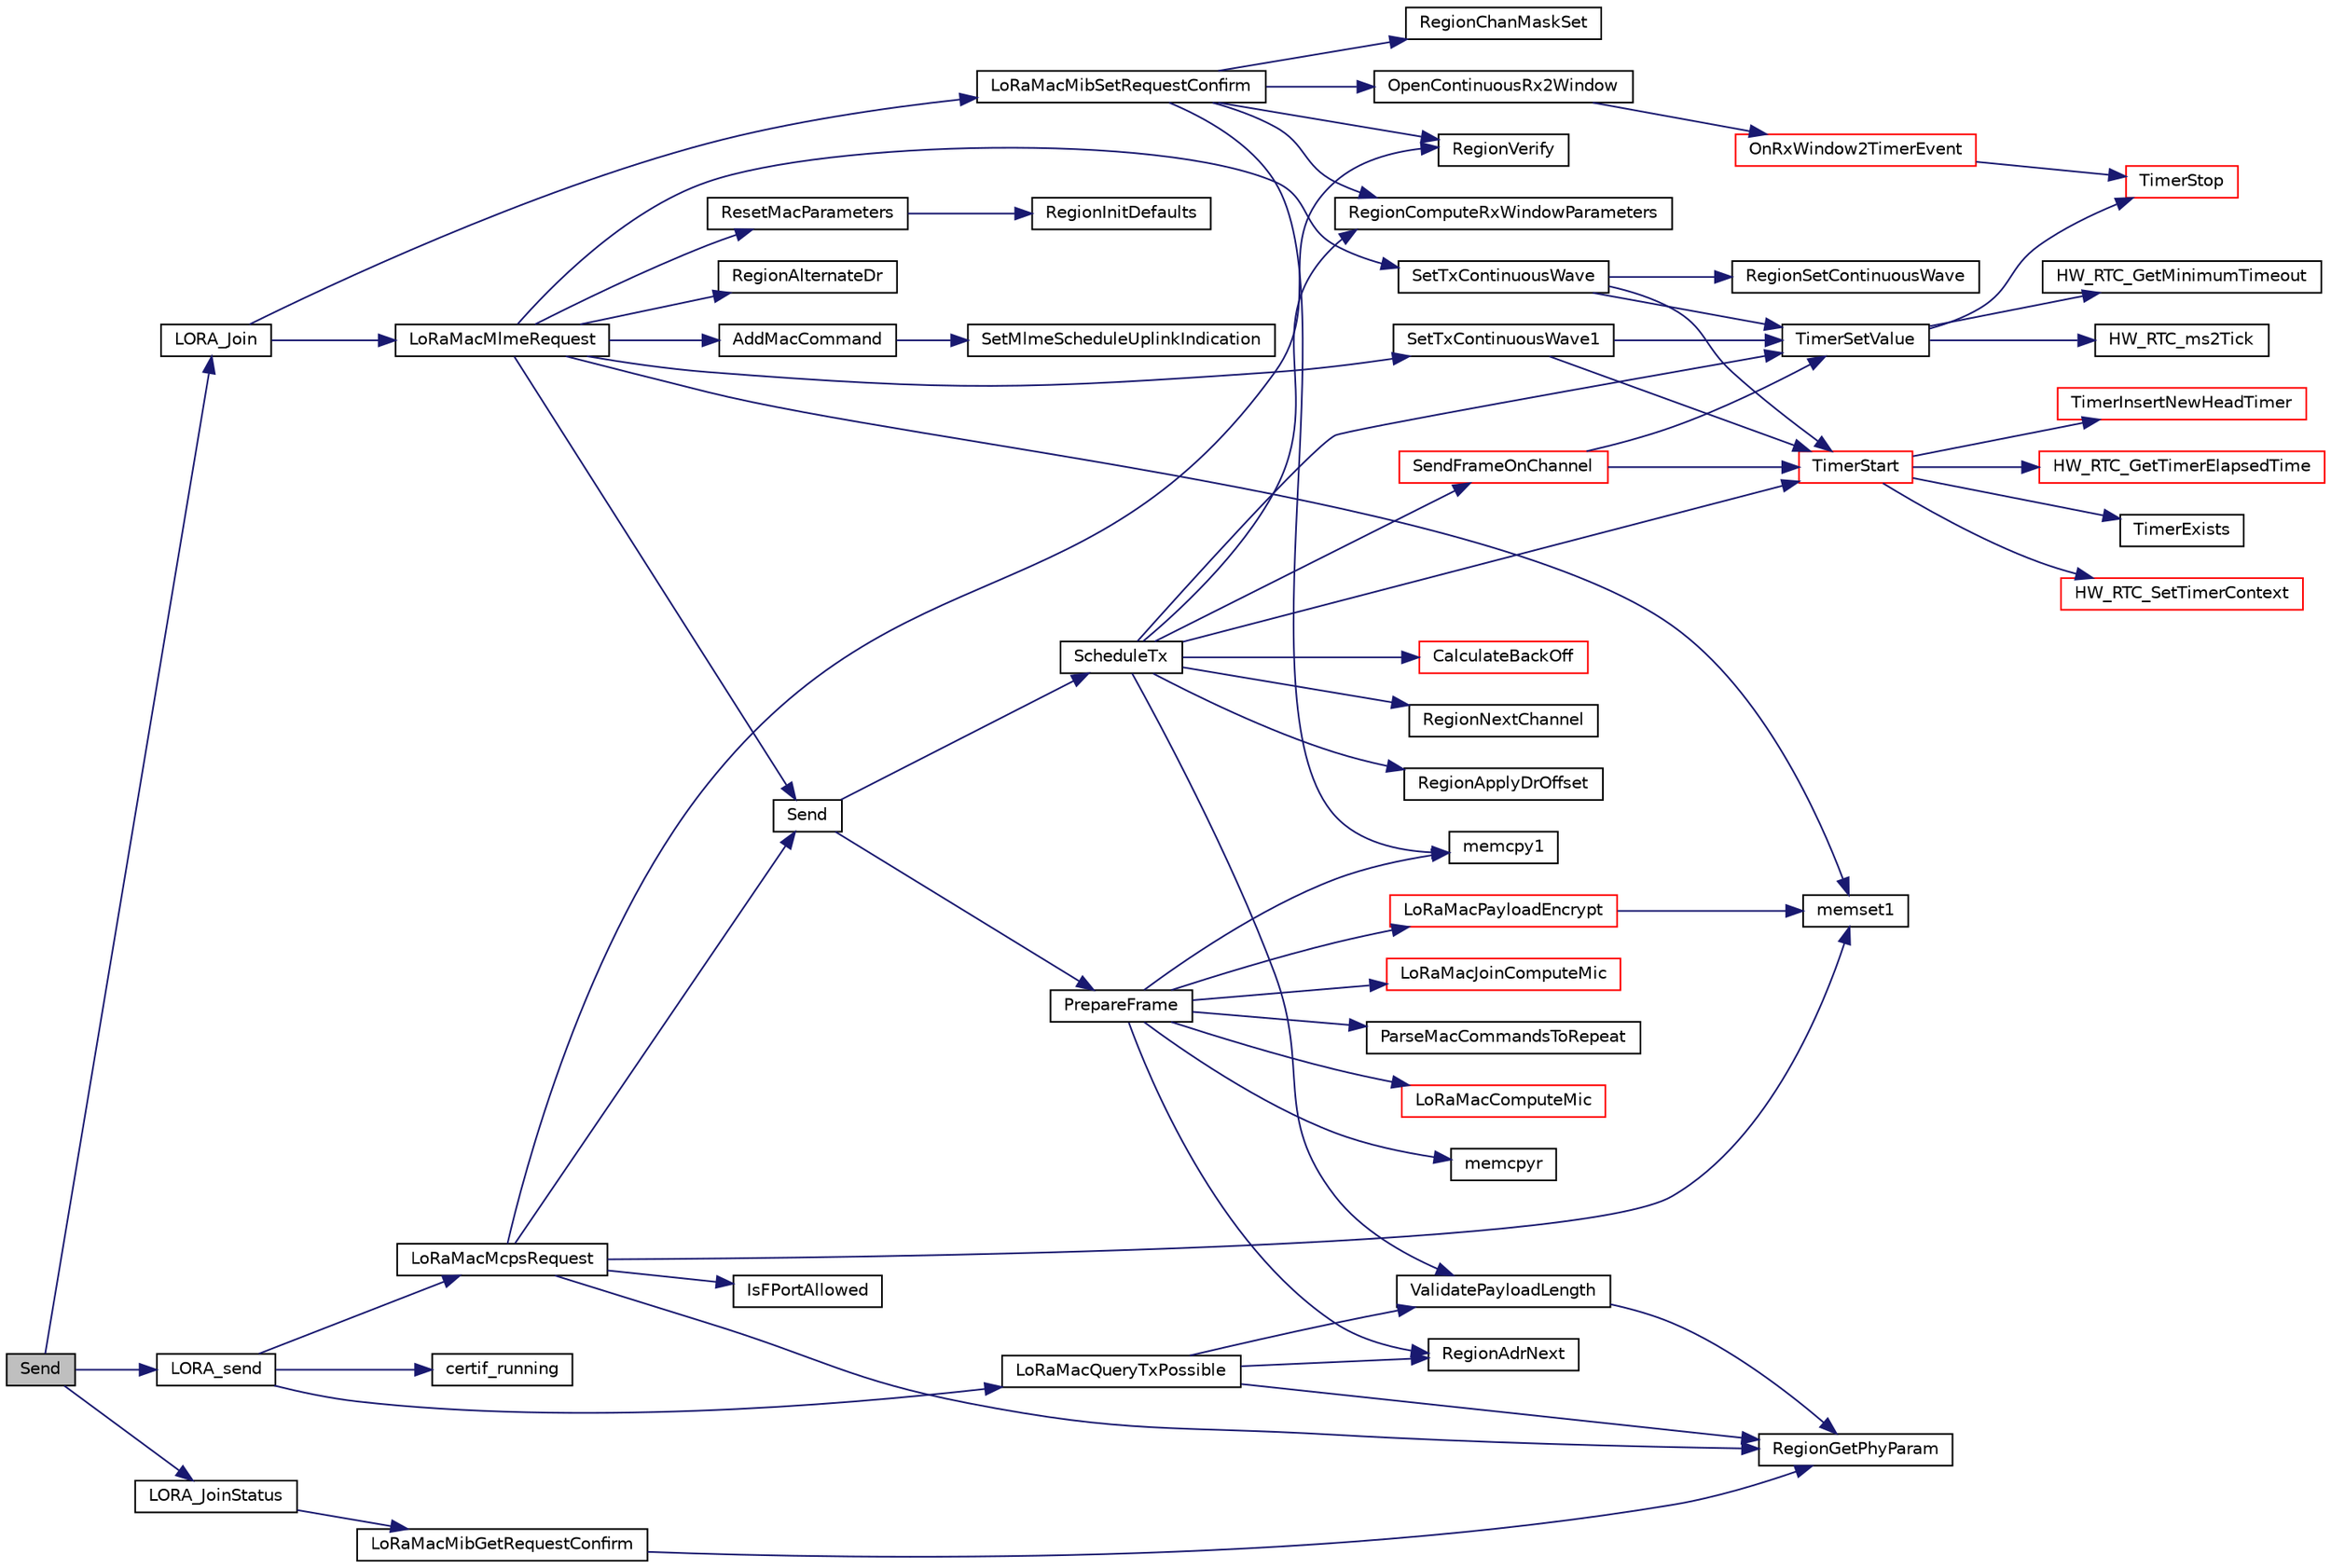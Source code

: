 digraph "Send"
{
  edge [fontname="Helvetica",fontsize="10",labelfontname="Helvetica",labelfontsize="10"];
  node [fontname="Helvetica",fontsize="10",shape=record];
  rankdir="LR";
  Node433 [label="Send",height=0.2,width=0.4,color="black", fillcolor="grey75", style="filled", fontcolor="black"];
  Node433 -> Node434 [color="midnightblue",fontsize="10",style="solid",fontname="Helvetica"];
  Node434 [label="LORA_JoinStatus",height=0.2,width=0.4,color="black", fillcolor="white", style="filled",URL="$lora_8c.html#a4ee43844542608036b6a87a2650711ea",tooltip="Check whether the Device is joined to the network "];
  Node434 -> Node435 [color="midnightblue",fontsize="10",style="solid",fontname="Helvetica"];
  Node435 [label="LoRaMacMibGetRequestConfirm",height=0.2,width=0.4,color="black", fillcolor="white", style="filled",URL="$group___l_o_r_a_m_a_c.html#ga3e208a4f73213aa801eeb9d9da7b71dd",tooltip="LoRaMAC MIB-Get "];
  Node435 -> Node436 [color="midnightblue",fontsize="10",style="solid",fontname="Helvetica"];
  Node436 [label="RegionGetPhyParam",height=0.2,width=0.4,color="black", fillcolor="white", style="filled",URL="$group___r_e_g_i_o_n.html#gafbd084611ba512035a6cbe7f3aa5857b",tooltip="The function gets a value of a specific phy attribute. "];
  Node433 -> Node437 [color="midnightblue",fontsize="10",style="solid",fontname="Helvetica"];
  Node437 [label="LORA_Join",height=0.2,width=0.4,color="black", fillcolor="white", style="filled",URL="$lora_8c.html#a3671e53923a80ddbbd43e56342fd94fa",tooltip="Join a Lora Network in classA  if the device is ABP, this is a pass through functon ..."];
  Node437 -> Node438 [color="midnightblue",fontsize="10",style="solid",fontname="Helvetica"];
  Node438 [label="LoRaMacMlmeRequest",height=0.2,width=0.4,color="black", fillcolor="white", style="filled",URL="$group___l_o_r_a_m_a_c.html#ga097113f30feecc17c780940ff74af33e",tooltip="LoRaMAC MLME-Request "];
  Node438 -> Node439 [color="midnightblue",fontsize="10",style="solid",fontname="Helvetica"];
  Node439 [label="memset1",height=0.2,width=0.4,color="black", fillcolor="white", style="filled",URL="$utilities_8c.html#a272ed6d691263d9762c98ed720b1fa3a",tooltip="Set size elements of dst array with value "];
  Node438 -> Node440 [color="midnightblue",fontsize="10",style="solid",fontname="Helvetica"];
  Node440 [label="ResetMacParameters",height=0.2,width=0.4,color="black", fillcolor="white", style="filled",URL="$_lo_ra_mac_8c.html#a43cd9df3787bdfb6062206215745e473",tooltip="Resets MAC specific parameters to default "];
  Node440 -> Node441 [color="midnightblue",fontsize="10",style="solid",fontname="Helvetica"];
  Node441 [label="RegionInitDefaults",height=0.2,width=0.4,color="black", fillcolor="white", style="filled",URL="$group___r_e_g_i_o_n.html#ga54b1b27a8431cd146b4dc33a894ee6db",tooltip="Initializes the channels masks and the channels. "];
  Node438 -> Node442 [color="midnightblue",fontsize="10",style="solid",fontname="Helvetica"];
  Node442 [label="RegionAlternateDr",height=0.2,width=0.4,color="black", fillcolor="white", style="filled",URL="$group___r_e_g_i_o_n.html#ga28f24373a279e7665ceb6cd4be30f558",tooltip="Alternates the datarate of the channel for the join request. "];
  Node438 -> Node443 [color="midnightblue",fontsize="10",style="solid",fontname="Helvetica"];
  Node443 [label="Send",height=0.2,width=0.4,color="black", fillcolor="white", style="filled",URL="$_lo_ra_mac_8c.html#a1d5d30b5cbe0349bab89375480c377bf",tooltip="LoRaMAC layer generic send frame "];
  Node443 -> Node444 [color="midnightblue",fontsize="10",style="solid",fontname="Helvetica"];
  Node444 [label="PrepareFrame",height=0.2,width=0.4,color="black", fillcolor="white", style="filled",URL="$_lo_ra_mac_8c.html#a1c2e41a970de949b0b59a8177cb8ef29",tooltip="LoRaMAC layer frame buffer initialization "];
  Node444 -> Node445 [color="midnightblue",fontsize="10",style="solid",fontname="Helvetica"];
  Node445 [label="memcpyr",height=0.2,width=0.4,color="black", fillcolor="white", style="filled",URL="$utilities_8c.html#a0cb4146b2cc797dcabcb7b0d50c64558",tooltip="Copies size elements of src array to dst array reversing the byte order "];
  Node444 -> Node446 [color="midnightblue",fontsize="10",style="solid",fontname="Helvetica"];
  Node446 [label="LoRaMacJoinComputeMic",height=0.2,width=0.4,color="red", fillcolor="white", style="filled",URL="$group___l_o_r_a_m_a_c___c_r_y_p_t_o.html#gac9216af326316c9e7f207d4e73aed199"];
  Node444 -> Node459 [color="midnightblue",fontsize="10",style="solid",fontname="Helvetica"];
  Node459 [label="RegionAdrNext",height=0.2,width=0.4,color="black", fillcolor="white", style="filled",URL="$group___r_e_g_i_o_n.html#ga08cac64beeadd0555460ca5e756a0792",tooltip="Calculates the next datarate to set, when ADR is on or off. "];
  Node444 -> Node451 [color="midnightblue",fontsize="10",style="solid",fontname="Helvetica"];
  Node451 [label="memcpy1",height=0.2,width=0.4,color="black", fillcolor="white", style="filled",URL="$utilities_8c.html#abfbe672c7136122f16c9214bc4ba8d21",tooltip="Copies size elements of src array to dst array "];
  Node444 -> Node460 [color="midnightblue",fontsize="10",style="solid",fontname="Helvetica"];
  Node460 [label="ParseMacCommandsToRepeat",height=0.2,width=0.4,color="black", fillcolor="white", style="filled",URL="$_lo_ra_mac_8c.html#a728bf951414ad5fdec0889f761f05962",tooltip="Parses the MAC commands which must be repeated. "];
  Node444 -> Node461 [color="midnightblue",fontsize="10",style="solid",fontname="Helvetica"];
  Node461 [label="LoRaMacPayloadEncrypt",height=0.2,width=0.4,color="red", fillcolor="white", style="filled",URL="$group___l_o_r_a_m_a_c___c_r_y_p_t_o.html#ga50339e60abea2186ca7e584b489718b1"];
  Node461 -> Node439 [color="midnightblue",fontsize="10",style="solid",fontname="Helvetica"];
  Node444 -> Node462 [color="midnightblue",fontsize="10",style="solid",fontname="Helvetica"];
  Node462 [label="LoRaMacComputeMic",height=0.2,width=0.4,color="red", fillcolor="white", style="filled",URL="$group___l_o_r_a_m_a_c___c_r_y_p_t_o.html#ga6ee265070494b83255e7fdc4dff985da",tooltip="Computes the LoRaMAC frame MIC field "];
  Node443 -> Node463 [color="midnightblue",fontsize="10",style="solid",fontname="Helvetica"];
  Node463 [label="ScheduleTx",height=0.2,width=0.4,color="black", fillcolor="white", style="filled",URL="$_lo_ra_mac_8c.html#afac9f47df560a2c63ebe868fcf531716"];
  Node463 -> Node464 [color="midnightblue",fontsize="10",style="solid",fontname="Helvetica"];
  Node464 [label="CalculateBackOff",height=0.2,width=0.4,color="red", fillcolor="white", style="filled",URL="$_lo_ra_mac_8c.html#ab13ebc898e6d4ecbb3deb43bf12e22cf"];
  Node463 -> Node471 [color="midnightblue",fontsize="10",style="solid",fontname="Helvetica"];
  Node471 [label="RegionNextChannel",height=0.2,width=0.4,color="black", fillcolor="white", style="filled",URL="$group___r_e_g_i_o_n.html#ga627b895f8bdd552639820ddfcfaa698e",tooltip="Searches and set the next random available channel "];
  Node463 -> Node472 [color="midnightblue",fontsize="10",style="solid",fontname="Helvetica"];
  Node472 [label="TimerSetValue",height=0.2,width=0.4,color="black", fillcolor="white", style="filled",URL="$time_server_8c.html#ad56c30124de6deefb3e32bbee2a4ba46",tooltip="Set timer new timeout value "];
  Node472 -> Node468 [color="midnightblue",fontsize="10",style="solid",fontname="Helvetica"];
  Node468 [label="HW_RTC_ms2Tick",height=0.2,width=0.4,color="black", fillcolor="white", style="filled",URL="$group___lory_s_d_k___r_t_c___functions.html#gab105bfcf0c8b346a1b20b158b8f8a86e",tooltip="converts time in ms to time in ticks "];
  Node472 -> Node473 [color="midnightblue",fontsize="10",style="solid",fontname="Helvetica"];
  Node473 [label="TimerStop",height=0.2,width=0.4,color="red", fillcolor="white", style="filled",URL="$time_server_8c.html#a8ae899c4e8a9abf49d825d6959aa6bcb",tooltip="Stops and removes the timer object from the list of timer events "];
  Node472 -> Node475 [color="midnightblue",fontsize="10",style="solid",fontname="Helvetica"];
  Node475 [label="HW_RTC_GetMinimumTimeout",height=0.2,width=0.4,color="black", fillcolor="white", style="filled",URL="$group___lory_s_d_k___r_t_c___functions.html#ga254f9e5c17daff978fef15be01021c51",tooltip="Return the minimum timeout the RTC is able to handle "];
  Node463 -> Node482 [color="midnightblue",fontsize="10",style="solid",fontname="Helvetica"];
  Node482 [label="TimerStart",height=0.2,width=0.4,color="red", fillcolor="white", style="filled",URL="$time_server_8c.html#acd2c1f05aa1976f3bbedd389c8710a78",tooltip="Starts and adds the timer object to the list of timer events "];
  Node482 -> Node483 [color="midnightblue",fontsize="10",style="solid",fontname="Helvetica"];
  Node483 [label="TimerExists",height=0.2,width=0.4,color="black", fillcolor="white", style="filled",URL="$time_server_8c.html#a496e7edd41e6441d879e27d0043444f5",tooltip="Check if the Object to be added is not already in the list "];
  Node482 -> Node484 [color="midnightblue",fontsize="10",style="solid",fontname="Helvetica"];
  Node484 [label="HW_RTC_SetTimerContext",height=0.2,width=0.4,color="red", fillcolor="white", style="filled",URL="$group___lory_s_d_k___r_t_c___functions.html#gad0a54228cfe8473d90b901ebd76de1d5",tooltip="Set the RTC timer Reference "];
  Node482 -> Node485 [color="midnightblue",fontsize="10",style="solid",fontname="Helvetica"];
  Node485 [label="TimerInsertNewHeadTimer",height=0.2,width=0.4,color="red", fillcolor="white", style="filled",URL="$time_server_8c.html#abeff03f3b0a3356be8c833bb93d24458",tooltip="Adds or replace the head timer of the list. "];
  Node482 -> Node476 [color="midnightblue",fontsize="10",style="solid",fontname="Helvetica"];
  Node476 [label="HW_RTC_GetTimerElapsedTime",height=0.2,width=0.4,color="red", fillcolor="white", style="filled",URL="$group___lory_s_d_k___r_t_c___functions.html#ga7961116aa831950b62a413ecbbcfb02a",tooltip="Get the RTC timer elapsed time since the last Reference was set "];
  Node463 -> Node487 [color="midnightblue",fontsize="10",style="solid",fontname="Helvetica"];
  Node487 [label="RegionComputeRxWindowParameters",height=0.2,width=0.4,color="black", fillcolor="white", style="filled",URL="$group___r_e_g_i_o_n.html#gabd3eb4e7db9b7987fabb9568f733a2b9"];
  Node463 -> Node488 [color="midnightblue",fontsize="10",style="solid",fontname="Helvetica"];
  Node488 [label="RegionApplyDrOffset",height=0.2,width=0.4,color="black", fillcolor="white", style="filled",URL="$group___r_e_g_i_o_n.html#gab62221e1ca566a89f4b450b30bfb95a7",tooltip="Computes new datarate according to the given offset "];
  Node463 -> Node489 [color="midnightblue",fontsize="10",style="solid",fontname="Helvetica"];
  Node489 [label="ValidatePayloadLength",height=0.2,width=0.4,color="black", fillcolor="white", style="filled",URL="$_lo_ra_mac_8c.html#ab496fc8c52b4322c7735a8a38c815c89",tooltip="Validates if the payload fits into the frame, taking the datarate into account. "];
  Node489 -> Node436 [color="midnightblue",fontsize="10",style="solid",fontname="Helvetica"];
  Node463 -> Node490 [color="midnightblue",fontsize="10",style="solid",fontname="Helvetica"];
  Node490 [label="SendFrameOnChannel",height=0.2,width=0.4,color="red", fillcolor="white", style="filled",URL="$_lo_ra_mac_8c.html#a2a974677f0401e2575148082667331de",tooltip="LoRaMAC layer prepared frame buffer transmission with channel specification "];
  Node490 -> Node472 [color="midnightblue",fontsize="10",style="solid",fontname="Helvetica"];
  Node490 -> Node482 [color="midnightblue",fontsize="10",style="solid",fontname="Helvetica"];
  Node438 -> Node492 [color="midnightblue",fontsize="10",style="solid",fontname="Helvetica"];
  Node492 [label="AddMacCommand",height=0.2,width=0.4,color="black", fillcolor="white", style="filled",URL="$_lo_ra_mac_8c.html#ab27d901e29d6f16957f783c94781ef70",tooltip="Adds a new MAC command to be sent. "];
  Node492 -> Node493 [color="midnightblue",fontsize="10",style="solid",fontname="Helvetica"];
  Node493 [label="SetMlmeScheduleUplinkIndication",height=0.2,width=0.4,color="black", fillcolor="white", style="filled",URL="$_lo_ra_mac_8c.html#ab0c0f938f7421b03f6890047f20df489",tooltip="Configures the events to trigger an MLME-Indication with a MLME type of MLME_SCHEDULE_UPLINK. "];
  Node438 -> Node494 [color="midnightblue",fontsize="10",style="solid",fontname="Helvetica"];
  Node494 [label="SetTxContinuousWave",height=0.2,width=0.4,color="black", fillcolor="white", style="filled",URL="$_lo_ra_mac_8c.html#a6a476e328faedf4544aa63adf40f931e",tooltip="Sets the radio in continuous transmission mode "];
  Node494 -> Node495 [color="midnightblue",fontsize="10",style="solid",fontname="Helvetica"];
  Node495 [label="RegionSetContinuousWave",height=0.2,width=0.4,color="black", fillcolor="white", style="filled",URL="$group___r_e_g_i_o_n.html#ga22327f217ed10d84c89b6785143be5b8",tooltip="Sets the radio into continuous wave mode. "];
  Node494 -> Node472 [color="midnightblue",fontsize="10",style="solid",fontname="Helvetica"];
  Node494 -> Node482 [color="midnightblue",fontsize="10",style="solid",fontname="Helvetica"];
  Node438 -> Node496 [color="midnightblue",fontsize="10",style="solid",fontname="Helvetica"];
  Node496 [label="SetTxContinuousWave1",height=0.2,width=0.4,color="black", fillcolor="white", style="filled",URL="$_lo_ra_mac_8c.html#a1974034d3a6ef2a0c38f4f853cfb62fb",tooltip="Sets the radio in continuous transmission mode "];
  Node496 -> Node472 [color="midnightblue",fontsize="10",style="solid",fontname="Helvetica"];
  Node496 -> Node482 [color="midnightblue",fontsize="10",style="solid",fontname="Helvetica"];
  Node437 -> Node497 [color="midnightblue",fontsize="10",style="solid",fontname="Helvetica"];
  Node497 [label="LoRaMacMibSetRequestConfirm",height=0.2,width=0.4,color="black", fillcolor="white", style="filled",URL="$group___l_o_r_a_m_a_c.html#ga7a4ee0ced221591206b09630d4a70844",tooltip="LoRaMAC MIB-Set "];
  Node497 -> Node487 [color="midnightblue",fontsize="10",style="solid",fontname="Helvetica"];
  Node497 -> Node498 [color="midnightblue",fontsize="10",style="solid",fontname="Helvetica"];
  Node498 [label="OpenContinuousRx2Window",height=0.2,width=0.4,color="black", fillcolor="white", style="filled",URL="$_lo_ra_mac_8c.html#aeadfc508b9129926685664bc456db4f6",tooltip="Opens up a continuous RX 2 window. This is used for class c devices. "];
  Node498 -> Node499 [color="midnightblue",fontsize="10",style="solid",fontname="Helvetica"];
  Node499 [label="OnRxWindow2TimerEvent",height=0.2,width=0.4,color="red", fillcolor="white", style="filled",URL="$_lo_ra_mac_8c.html#a280d52c79c5de2428ef3f1e361043b23",tooltip="Function executed on second Rx window timer event "];
  Node499 -> Node473 [color="midnightblue",fontsize="10",style="solid",fontname="Helvetica"];
  Node497 -> Node451 [color="midnightblue",fontsize="10",style="solid",fontname="Helvetica"];
  Node497 -> Node502 [color="midnightblue",fontsize="10",style="solid",fontname="Helvetica"];
  Node502 [label="RegionVerify",height=0.2,width=0.4,color="black", fillcolor="white", style="filled",URL="$group___r_e_g_i_o_n.html#ga7c1ff626bc1131889fa8de3197a1093a",tooltip="Verifies a parameter. "];
  Node497 -> Node503 [color="midnightblue",fontsize="10",style="solid",fontname="Helvetica"];
  Node503 [label="RegionChanMaskSet",height=0.2,width=0.4,color="black", fillcolor="white", style="filled",URL="$group___r_e_g_i_o_n.html#ga795ed3c13f4c8d03e39298fd64e5b2df",tooltip="Sets a channels mask. "];
  Node433 -> Node504 [color="midnightblue",fontsize="10",style="solid",fontname="Helvetica"];
  Node504 [label="LORA_send",height=0.2,width=0.4,color="black", fillcolor="white", style="filled",URL="$lora_8c.html#a343d8f2ddf9b21cb458e4a3e09076b5e",tooltip="run Lora classA state Machine "];
  Node504 -> Node505 [color="midnightblue",fontsize="10",style="solid",fontname="Helvetica"];
  Node505 [label="certif_running",height=0.2,width=0.4,color="black", fillcolor="white", style="filled",URL="$lora-test_8c.html#ae856642063d609fa42633f12c85fa318"];
  Node504 -> Node506 [color="midnightblue",fontsize="10",style="solid",fontname="Helvetica"];
  Node506 [label="LoRaMacQueryTxPossible",height=0.2,width=0.4,color="black", fillcolor="white", style="filled",URL="$group___l_o_r_a_m_a_c.html#ga8b0aeaf75f9404ce01da9b202252c231",tooltip="Queries the LoRaMAC if it is possible to send the next frame with a given payload size..."];
  Node506 -> Node459 [color="midnightblue",fontsize="10",style="solid",fontname="Helvetica"];
  Node506 -> Node436 [color="midnightblue",fontsize="10",style="solid",fontname="Helvetica"];
  Node506 -> Node489 [color="midnightblue",fontsize="10",style="solid",fontname="Helvetica"];
  Node504 -> Node507 [color="midnightblue",fontsize="10",style="solid",fontname="Helvetica"];
  Node507 [label="LoRaMacMcpsRequest",height=0.2,width=0.4,color="black", fillcolor="white", style="filled",URL="$group___l_o_r_a_m_a_c.html#ga79768f8a3c22aaff84d4dfcc77ad508c",tooltip="LoRaMAC MCPS-Request "];
  Node507 -> Node439 [color="midnightblue",fontsize="10",style="solid",fontname="Helvetica"];
  Node507 -> Node508 [color="midnightblue",fontsize="10",style="solid",fontname="Helvetica"];
  Node508 [label="IsFPortAllowed",height=0.2,width=0.4,color="black", fillcolor="white", style="filled",URL="$_lo_ra_mac_8c.html#a1450f450bbea448d9a5235f86aa367ca",tooltip="Resets MAC specific parameters to default "];
  Node507 -> Node436 [color="midnightblue",fontsize="10",style="solid",fontname="Helvetica"];
  Node507 -> Node502 [color="midnightblue",fontsize="10",style="solid",fontname="Helvetica"];
  Node507 -> Node443 [color="midnightblue",fontsize="10",style="solid",fontname="Helvetica"];
}
